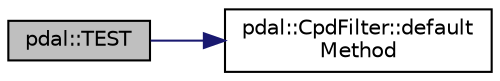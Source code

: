 digraph "pdal::TEST"
{
  edge [fontname="Helvetica",fontsize="10",labelfontname="Helvetica",labelfontsize="10"];
  node [fontname="Helvetica",fontsize="10",shape=record];
  rankdir="LR";
  Node1 [label="pdal::TEST",height=0.2,width=0.4,color="black", fillcolor="grey75", style="filled", fontcolor="black"];
  Node1 -> Node2 [color="midnightblue",fontsize="10",style="solid",fontname="Helvetica"];
  Node2 [label="pdal::CpdFilter::default\lMethod",height=0.2,width=0.4,color="black", fillcolor="white", style="filled",URL="$classpdal_1_1CpdFilter.html#a5763b0764c0c394ddb1108b883df9edb"];
}
